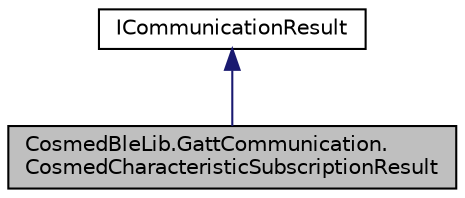 digraph "CosmedBleLib.GattCommunication.CosmedCharacteristicSubscriptionResult"
{
 // LATEX_PDF_SIZE
  edge [fontname="Helvetica",fontsize="10",labelfontname="Helvetica",labelfontsize="10"];
  node [fontname="Helvetica",fontsize="10",shape=record];
  Node1 [label="CosmedBleLib.GattCommunication.\lCosmedCharacteristicSubscriptionResult",height=0.2,width=0.4,color="black", fillcolor="grey75", style="filled", fontcolor="black",tooltip="Represents a subscription result"];
  Node2 -> Node1 [dir="back",color="midnightblue",fontsize="10",style="solid",fontname="Helvetica"];
  Node2 [label="ICommunicationResult",height=0.2,width=0.4,color="black", fillcolor="white", style="filled",URL="$interface_cosmed_ble_lib_1_1_gatt_communication_1_1_i_communication_result.html",tooltip="Represents a Gatt Communication Result"];
}
